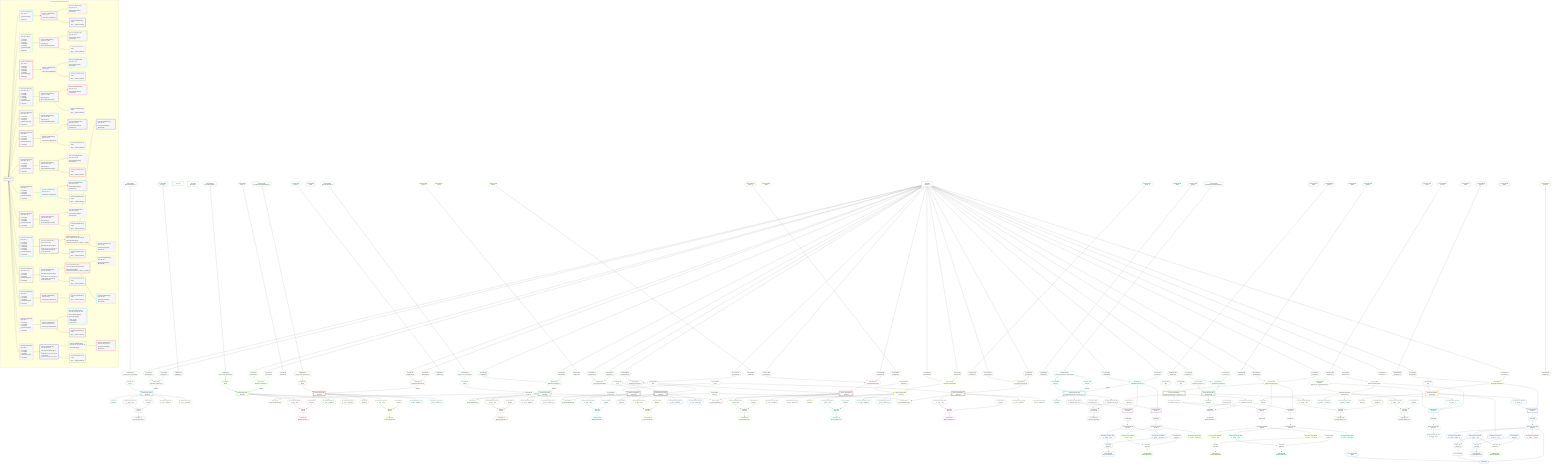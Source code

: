 %%{init: {'themeVariables': { 'fontSize': '12px'}}}%%
graph TD
    classDef path fill:#eee,stroke:#000,color:#000
    classDef plan fill:#fff,stroke-width:1px,color:#000
    classDef itemplan fill:#fff,stroke-width:2px,color:#000
    classDef unbatchedplan fill:#dff,stroke-width:1px,color:#000
    classDef sideeffectplan fill:#fcc,stroke-width:2px,color:#000
    classDef bucket fill:#f6f6f6,color:#000,stroke-width:2px,text-align:left


    %% plan dependencies
    Object16{{"Object[16∈0]<br />ᐸ{pgSettings,withPgClient}ᐳ"}}:::plan
    Access14{{"Access[14∈0]<br />ᐸ3.pgSettingsᐳ"}}:::plan
    Access15{{"Access[15∈0]<br />ᐸ3.withPgClientᐳ"}}:::plan
    Access14 & Access15 --> Object16
    Lambda10{{"Lambda[10∈0]<br />ᐸdecode_Post_base64JSONᐳ"}}:::plan
    Constant388{{"Constant[388∈0]<br />ᐸ'WyJwb3N0cyIsMV0='ᐳ"}}:::plan
    Constant388 --> Lambda10
    Access11{{"Access[11∈0]<br />ᐸ10.1ᐳ"}}:::plan
    Lambda10 --> Access11
    __Value3["__Value[3∈0]<br />ᐸcontextᐳ"]:::plan
    __Value3 --> Access14
    __Value3 --> Access15
    __Value0["__Value[0∈0]"]:::plan
    __Value5["__Value[5∈0]<br />ᐸrootValueᐳ"]:::plan
    Constant389{{"Constant[389∈0]<br />ᐸ'hello'ᐳ"}}:::plan
    Constant390{{"Constant[390∈0]<br />ᐸ'WyJwb3N0cyIsMl0='ᐳ"}}:::plan
    Constant391{{"Constant[391∈0]<br />ᐸ'WyJwb3N0cyIsMjAwMDAwMF0='ᐳ"}}:::plan
    Constant392{{"Constant[392∈0]<br />ᐸ'world'ᐳ"}}:::plan
    Constant393{{"Constant[393∈0]<br />ᐸ'WyJwb3N0cyIsM10='ᐳ"}}:::plan
    Constant394{{"Constant[394∈0]<br />ᐸ'throw error'ᐳ"}}:::plan
    Constant395{{"Constant[395∈0]<br />ᐸ11ᐳ"}}:::plan
    Constant396{{"Constant[396∈0]<br />ᐸ6ᐳ"}}:::plan
    Constant398{{"Constant[398∈0]<br />ᐸ9ᐳ"}}:::plan
    Constant399{{"Constant[399∈0]<br />ᐸ2000000ᐳ"}}:::plan
    Constant402{{"Constant[402∈0]<br />ᐸ'WyJjb21wb3VuZF9rZXlzIiw0LDNd'ᐳ"}}:::plan
    Constant403{{"Constant[403∈0]<br />ᐸ2ᐳ"}}:::plan
    Constant404{{"Constant[404∈0]<br />ᐸ3ᐳ"}}:::plan
    Constant405{{"Constant[405∈0]<br />ᐸ'budd.deey@email.com'ᐳ"}}:::plan
    Constant406{{"Constant[406∈0]<br />ᐸ'graphile-build.issue.27.exists@example.com'ᐳ"}}:::plan
    Constant408{{"Constant[408∈0]<br />ᐸ1ᐳ"}}:::plan
    PgDeleteSingle13[["PgDeleteSingle[13∈1]<br />ᐸpost(id)ᐳ"]]:::sideeffectplan
    Object16 -->|rejectNull| PgDeleteSingle13
    Access11 --> PgDeleteSingle13
    Object17{{"Object[17∈1]<br />ᐸ{result}ᐳ"}}:::plan
    PgDeleteSingle13 --> Object17
    List21{{"List[21∈2]<br />ᐸ19,20ᐳ"}}:::plan
    Constant19{{"Constant[19∈2]<br />ᐸ'posts'ᐳ"}}:::plan
    PgClassExpression20{{"PgClassExpression[20∈2]<br />ᐸ__post__.”id”ᐳ"}}:::plan
    Constant19 & PgClassExpression20 --> List21
    PgDeleteSingle13 --> PgClassExpression20
    Lambda22{{"Lambda[22∈2]<br />ᐸbase64JSONEncodeᐳ"}}:::plan
    List21 --> Lambda22
    Constant18{{"Constant[18∈2]<br />ᐸnullᐳ"}}:::plan
    PgClassExpression28{{"PgClassExpression[28∈3]<br />ᐸ__post__.”headline”ᐳ"}}:::plan
    PgDeleteSingle13 --> PgClassExpression28
    PgClassExpression29{{"PgClassExpression[29∈3]<br />ᐸ__post__.”author_id”ᐳ"}}:::plan
    PgDeleteSingle13 --> PgClassExpression29
    Lambda31{{"Lambda[31∈4]<br />ᐸrawEncodeᐳ"}}:::plan
    Constant30{{"Constant[30∈4]<br />ᐸ'query'ᐳ"}}:::plan
    Constant30 --> Lambda31
    PgDeleteSingle38[["PgDeleteSingle[38∈5]<br />ᐸpost(id)ᐳ"]]:::sideeffectplan
    Object41{{"Object[41∈5]<br />ᐸ{pgSettings,withPgClient}ᐳ"}}:::plan
    Access36{{"Access[36∈5]<br />ᐸ35.1ᐳ"}}:::plan
    Object41 -->|rejectNull| PgDeleteSingle38
    Access36 --> PgDeleteSingle38
    Access39{{"Access[39∈5]<br />ᐸ3.pgSettingsᐳ"}}:::plan
    Access40{{"Access[40∈5]<br />ᐸ3.withPgClientᐳ"}}:::plan
    Access39 & Access40 --> Object41
    Object42{{"Object[42∈5]<br />ᐸ{result,clientMutationId}ᐳ"}}:::plan
    PgDeleteSingle38 & Constant389 --> Object42
    Lambda35{{"Lambda[35∈5]<br />ᐸdecode_Post_base64JSONᐳ"}}:::plan
    Constant390 --> Lambda35
    Lambda35 --> Access36
    __Value3 --> Access39
    __Value3 --> Access40
    List45{{"List[45∈6]<br />ᐸ43,44ᐳ"}}:::plan
    Constant43{{"Constant[43∈6]<br />ᐸ'posts'ᐳ"}}:::plan
    PgClassExpression44{{"PgClassExpression[44∈6]<br />ᐸ__post__.”id”ᐳ"}}:::plan
    Constant43 & PgClassExpression44 --> List45
    PgDeleteSingle38 --> PgClassExpression44
    Lambda46{{"Lambda[46∈6]<br />ᐸbase64JSONEncodeᐳ"}}:::plan
    List45 --> Lambda46
    PgClassExpression52{{"PgClassExpression[52∈7]<br />ᐸ__post__.”headline”ᐳ"}}:::plan
    PgDeleteSingle38 --> PgClassExpression52
    PgClassExpression53{{"PgClassExpression[53∈7]<br />ᐸ__post__.”author_id”ᐳ"}}:::plan
    PgDeleteSingle38 --> PgClassExpression53
    Lambda55{{"Lambda[55∈8]<br />ᐸrawEncodeᐳ"}}:::plan
    Constant54{{"Constant[54∈8]<br />ᐸ'query'ᐳ"}}:::plan
    Constant54 --> Lambda55
    PgDeleteSingle62[["PgDeleteSingle[62∈9]<br />ᐸpost(id)ᐳ"]]:::sideeffectplan
    Object65{{"Object[65∈9]<br />ᐸ{pgSettings,withPgClient}ᐳ"}}:::plan
    Access60{{"Access[60∈9]<br />ᐸ59.1ᐳ"}}:::plan
    Object65 -->|rejectNull| PgDeleteSingle62
    Access60 --> PgDeleteSingle62
    Access63{{"Access[63∈9]<br />ᐸ3.pgSettingsᐳ"}}:::plan
    Access64{{"Access[64∈9]<br />ᐸ3.withPgClientᐳ"}}:::plan
    Access63 & Access64 --> Object65
    Lambda59{{"Lambda[59∈9]<br />ᐸdecode_Post_base64JSONᐳ"}}:::plan
    Constant391 --> Lambda59
    Lambda59 --> Access60
    __Value3 --> Access63
    __Value3 --> Access64
    Object66{{"Object[66∈9]<br />ᐸ{result}ᐳ"}}:::plan
    PgDeleteSingle62 --> Object66
    List70{{"List[70∈10]<br />ᐸ68,69ᐳ"}}:::plan
    Constant68{{"Constant[68∈10]<br />ᐸ'posts'ᐳ"}}:::plan
    PgClassExpression69{{"PgClassExpression[69∈10]<br />ᐸ__post__.”id”ᐳ"}}:::plan
    Constant68 & PgClassExpression69 --> List70
    PgDeleteSingle62 --> PgClassExpression69
    Lambda71{{"Lambda[71∈10]<br />ᐸbase64JSONEncodeᐳ"}}:::plan
    List70 --> Lambda71
    Constant67{{"Constant[67∈10]<br />ᐸnullᐳ"}}:::plan
    PgClassExpression77{{"PgClassExpression[77∈11]<br />ᐸ__post__.”headline”ᐳ"}}:::plan
    PgDeleteSingle62 --> PgClassExpression77
    PgClassExpression78{{"PgClassExpression[78∈11]<br />ᐸ__post__.”author_id”ᐳ"}}:::plan
    PgDeleteSingle62 --> PgClassExpression78
    Lambda80{{"Lambda[80∈12]<br />ᐸrawEncodeᐳ"}}:::plan
    Constant79{{"Constant[79∈12]<br />ᐸ'query'ᐳ"}}:::plan
    Constant79 --> Lambda80
    PgDeleteSingle87[["PgDeleteSingle[87∈13]<br />ᐸpost(id)ᐳ"]]:::sideeffectplan
    Object90{{"Object[90∈13]<br />ᐸ{pgSettings,withPgClient}ᐳ"}}:::plan
    Access85{{"Access[85∈13]<br />ᐸ84.1ᐳ"}}:::plan
    Object90 -->|rejectNull| PgDeleteSingle87
    Access85 --> PgDeleteSingle87
    Access88{{"Access[88∈13]<br />ᐸ3.pgSettingsᐳ"}}:::plan
    Access89{{"Access[89∈13]<br />ᐸ3.withPgClientᐳ"}}:::plan
    Access88 & Access89 --> Object90
    Object91{{"Object[91∈13]<br />ᐸ{result,clientMutationId}ᐳ"}}:::plan
    PgDeleteSingle87 & Constant392 --> Object91
    Lambda84{{"Lambda[84∈13]<br />ᐸdecode_Post_base64JSONᐳ"}}:::plan
    Constant393 --> Lambda84
    Lambda84 --> Access85
    __Value3 --> Access88
    __Value3 --> Access89
    List94{{"List[94∈14]<br />ᐸ92,93ᐳ"}}:::plan
    Constant92{{"Constant[92∈14]<br />ᐸ'posts'ᐳ"}}:::plan
    PgClassExpression93{{"PgClassExpression[93∈14]<br />ᐸ__post__.”id”ᐳ"}}:::plan
    Constant92 & PgClassExpression93 --> List94
    PgDeleteSingle87 --> PgClassExpression93
    Lambda95{{"Lambda[95∈14]<br />ᐸbase64JSONEncodeᐳ"}}:::plan
    List94 --> Lambda95
    PgClassExpression101{{"PgClassExpression[101∈15]<br />ᐸ__post__.”headline”ᐳ"}}:::plan
    PgDeleteSingle87 --> PgClassExpression101
    PgClassExpression102{{"PgClassExpression[102∈15]<br />ᐸ__post__.”author_id”ᐳ"}}:::plan
    PgDeleteSingle87 --> PgClassExpression102
    Lambda104{{"Lambda[104∈16]<br />ᐸrawEncodeᐳ"}}:::plan
    Constant103{{"Constant[103∈16]<br />ᐸ'query'ᐳ"}}:::plan
    Constant103 --> Lambda104
    PgDeleteSingle108[["PgDeleteSingle[108∈17]<br />ᐸtypes(id)ᐳ"]]:::sideeffectplan
    Object111{{"Object[111∈17]<br />ᐸ{pgSettings,withPgClient}ᐳ"}}:::plan
    Object111 & Constant395 --> PgDeleteSingle108
    Access109{{"Access[109∈17]<br />ᐸ3.pgSettingsᐳ"}}:::plan
    Access110{{"Access[110∈17]<br />ᐸ3.withPgClientᐳ"}}:::plan
    Access109 & Access110 --> Object111
    Object112{{"Object[112∈17]<br />ᐸ{result,clientMutationId}ᐳ"}}:::plan
    PgDeleteSingle108 & Constant394 --> Object112
    __Value3 --> Access109
    __Value3 --> Access110
    List115{{"List[115∈18]<br />ᐸ113,114ᐳ"}}:::plan
    Constant113{{"Constant[113∈18]<br />ᐸ'types'ᐳ"}}:::plan
    PgClassExpression114{{"PgClassExpression[114∈18]<br />ᐸ__types__.”id”ᐳ"}}:::plan
    Constant113 & PgClassExpression114 --> List115
    PgDeleteSingle108 --> PgClassExpression114
    Lambda116{{"Lambda[116∈18]<br />ᐸbase64JSONEncodeᐳ"}}:::plan
    List115 --> Lambda116
    PgDeleteSingle120[["PgDeleteSingle[120∈19]<br />ᐸpost(id)ᐳ"]]:::sideeffectplan
    Object123{{"Object[123∈19]<br />ᐸ{pgSettings,withPgClient}ᐳ"}}:::plan
    Object123 & Constant396 --> PgDeleteSingle120
    Access121{{"Access[121∈19]<br />ᐸ3.pgSettingsᐳ"}}:::plan
    Access122{{"Access[122∈19]<br />ᐸ3.withPgClientᐳ"}}:::plan
    Access121 & Access122 --> Object123
    __Value3 --> Access121
    __Value3 --> Access122
    Object124{{"Object[124∈19]<br />ᐸ{result}ᐳ"}}:::plan
    PgDeleteSingle120 --> Object124
    List128{{"List[128∈20]<br />ᐸ126,127ᐳ"}}:::plan
    Constant126{{"Constant[126∈20]<br />ᐸ'posts'ᐳ"}}:::plan
    PgClassExpression127{{"PgClassExpression[127∈20]<br />ᐸ__post__.”id”ᐳ"}}:::plan
    Constant126 & PgClassExpression127 --> List128
    PgDeleteSingle120 --> PgClassExpression127
    Lambda129{{"Lambda[129∈20]<br />ᐸbase64JSONEncodeᐳ"}}:::plan
    List128 --> Lambda129
    Constant125{{"Constant[125∈20]<br />ᐸnullᐳ"}}:::plan
    PgClassExpression135{{"PgClassExpression[135∈21]<br />ᐸ__post__.”headline”ᐳ"}}:::plan
    PgDeleteSingle120 --> PgClassExpression135
    PgClassExpression136{{"PgClassExpression[136∈21]<br />ᐸ__post__.”author_id”ᐳ"}}:::plan
    PgDeleteSingle120 --> PgClassExpression136
    Lambda138{{"Lambda[138∈22]<br />ᐸrawEncodeᐳ"}}:::plan
    Constant137{{"Constant[137∈22]<br />ᐸ'query'ᐳ"}}:::plan
    Constant137 --> Lambda138
    PgDeleteSingle142[["PgDeleteSingle[142∈23]<br />ᐸpost(id)ᐳ"]]:::sideeffectplan
    Object145{{"Object[145∈23]<br />ᐸ{pgSettings,withPgClient}ᐳ"}}:::plan
    Object145 & Constant398 --> PgDeleteSingle142
    Access143{{"Access[143∈23]<br />ᐸ3.pgSettingsᐳ"}}:::plan
    Access144{{"Access[144∈23]<br />ᐸ3.withPgClientᐳ"}}:::plan
    Access143 & Access144 --> Object145
    Object146{{"Object[146∈23]<br />ᐸ{result,clientMutationId}ᐳ"}}:::plan
    PgDeleteSingle142 & Constant389 --> Object146
    __Value3 --> Access143
    __Value3 --> Access144
    List149{{"List[149∈24]<br />ᐸ147,148ᐳ"}}:::plan
    Constant147{{"Constant[147∈24]<br />ᐸ'posts'ᐳ"}}:::plan
    PgClassExpression148{{"PgClassExpression[148∈24]<br />ᐸ__post__.”id”ᐳ"}}:::plan
    Constant147 & PgClassExpression148 --> List149
    PgDeleteSingle142 --> PgClassExpression148
    Lambda150{{"Lambda[150∈24]<br />ᐸbase64JSONEncodeᐳ"}}:::plan
    List149 --> Lambda150
    PgClassExpression156{{"PgClassExpression[156∈25]<br />ᐸ__post__.”headline”ᐳ"}}:::plan
    PgDeleteSingle142 --> PgClassExpression156
    PgClassExpression157{{"PgClassExpression[157∈25]<br />ᐸ__post__.”author_id”ᐳ"}}:::plan
    PgDeleteSingle142 --> PgClassExpression157
    Lambda159{{"Lambda[159∈26]<br />ᐸrawEncodeᐳ"}}:::plan
    Constant158{{"Constant[158∈26]<br />ᐸ'query'ᐳ"}}:::plan
    Constant158 --> Lambda159
    PgDeleteSingle163[["PgDeleteSingle[163∈27]<br />ᐸpost(id)ᐳ"]]:::sideeffectplan
    Object166{{"Object[166∈27]<br />ᐸ{pgSettings,withPgClient}ᐳ"}}:::plan
    Object166 & Constant399 --> PgDeleteSingle163
    Access164{{"Access[164∈27]<br />ᐸ3.pgSettingsᐳ"}}:::plan
    Access165{{"Access[165∈27]<br />ᐸ3.withPgClientᐳ"}}:::plan
    Access164 & Access165 --> Object166
    __Value3 --> Access164
    __Value3 --> Access165
    Object167{{"Object[167∈27]<br />ᐸ{result}ᐳ"}}:::plan
    PgDeleteSingle163 --> Object167
    List171{{"List[171∈28]<br />ᐸ169,170ᐳ"}}:::plan
    Constant169{{"Constant[169∈28]<br />ᐸ'posts'ᐳ"}}:::plan
    PgClassExpression170{{"PgClassExpression[170∈28]<br />ᐸ__post__.”id”ᐳ"}}:::plan
    Constant169 & PgClassExpression170 --> List171
    PgDeleteSingle163 --> PgClassExpression170
    Lambda172{{"Lambda[172∈28]<br />ᐸbase64JSONEncodeᐳ"}}:::plan
    List171 --> Lambda172
    Constant168{{"Constant[168∈28]<br />ᐸnullᐳ"}}:::plan
    PgClassExpression178{{"PgClassExpression[178∈29]<br />ᐸ__post__.”headline”ᐳ"}}:::plan
    PgDeleteSingle163 --> PgClassExpression178
    PgClassExpression179{{"PgClassExpression[179∈29]<br />ᐸ__post__.”author_id”ᐳ"}}:::plan
    PgDeleteSingle163 --> PgClassExpression179
    Lambda181{{"Lambda[181∈30]<br />ᐸrawEncodeᐳ"}}:::plan
    Constant180{{"Constant[180∈30]<br />ᐸ'query'ᐳ"}}:::plan
    Constant180 --> Lambda181
    PgDeleteSingle185[["PgDeleteSingle[185∈31]<br />ᐸpost(id)ᐳ"]]:::sideeffectplan
    Object188{{"Object[188∈31]<br />ᐸ{pgSettings,withPgClient}ᐳ"}}:::plan
    Object188 & Constant395 --> PgDeleteSingle185
    Access186{{"Access[186∈31]<br />ᐸ3.pgSettingsᐳ"}}:::plan
    Access187{{"Access[187∈31]<br />ᐸ3.withPgClientᐳ"}}:::plan
    Access186 & Access187 --> Object188
    Object189{{"Object[189∈31]<br />ᐸ{result,clientMutationId}ᐳ"}}:::plan
    PgDeleteSingle185 & Constant392 --> Object189
    __Value3 --> Access186
    __Value3 --> Access187
    List192{{"List[192∈32]<br />ᐸ190,191ᐳ"}}:::plan
    Constant190{{"Constant[190∈32]<br />ᐸ'posts'ᐳ"}}:::plan
    PgClassExpression191{{"PgClassExpression[191∈32]<br />ᐸ__post__.”id”ᐳ"}}:::plan
    Constant190 & PgClassExpression191 --> List192
    PgDeleteSingle185 --> PgClassExpression191
    Lambda193{{"Lambda[193∈32]<br />ᐸbase64JSONEncodeᐳ"}}:::plan
    List192 --> Lambda193
    PgClassExpression199{{"PgClassExpression[199∈33]<br />ᐸ__post__.”headline”ᐳ"}}:::plan
    PgDeleteSingle185 --> PgClassExpression199
    PgClassExpression200{{"PgClassExpression[200∈33]<br />ᐸ__post__.”author_id”ᐳ"}}:::plan
    PgDeleteSingle185 --> PgClassExpression200
    Lambda202{{"Lambda[202∈34]<br />ᐸrawEncodeᐳ"}}:::plan
    Constant201{{"Constant[201∈34]<br />ᐸ'query'ᐳ"}}:::plan
    Constant201 --> Lambda202
    PgDeleteSingle211[["PgDeleteSingle[211∈35]<br />ᐸcompound_key(person_id_1,person_id_2)ᐳ"]]:::sideeffectplan
    Object214{{"Object[214∈35]<br />ᐸ{pgSettings,withPgClient}ᐳ"}}:::plan
    Access207{{"Access[207∈35]<br />ᐸ206.1ᐳ"}}:::plan
    Access209{{"Access[209∈35]<br />ᐸ206.2ᐳ"}}:::plan
    Object214 -->|rejectNull| PgDeleteSingle211
    Access207 -->|rejectNull| PgDeleteSingle211
    Access209 --> PgDeleteSingle211
    Access212{{"Access[212∈35]<br />ᐸ3.pgSettingsᐳ"}}:::plan
    Access213{{"Access[213∈35]<br />ᐸ3.withPgClientᐳ"}}:::plan
    Access212 & Access213 --> Object214
    Lambda206{{"Lambda[206∈35]<br />ᐸdecode_CompoundKey_base64JSONᐳ"}}:::plan
    Constant402 --> Lambda206
    Lambda206 --> Access207
    Lambda206 --> Access209
    __Value3 --> Access212
    __Value3 --> Access213
    Object215{{"Object[215∈35]<br />ᐸ{result}ᐳ"}}:::plan
    PgDeleteSingle211 --> Object215
    List220{{"List[220∈36]<br />ᐸ217,218,219ᐳ"}}:::plan
    Constant217{{"Constant[217∈36]<br />ᐸ'compound_keys'ᐳ"}}:::plan
    PgClassExpression218{{"PgClassExpression[218∈36]<br />ᐸ__compound...rson_id_1”ᐳ"}}:::plan
    PgClassExpression219{{"PgClassExpression[219∈36]<br />ᐸ__compound...rson_id_2”ᐳ"}}:::plan
    Constant217 & PgClassExpression218 & PgClassExpression219 --> List220
    PgSelect230[["PgSelect[230∈36]<br />ᐸpersonᐳ"]]:::plan
    Object214 & PgClassExpression218 --> PgSelect230
    PgSelect242[["PgSelect[242∈36]<br />ᐸpersonᐳ"]]:::plan
    Object214 & PgClassExpression219 --> PgSelect242
    PgDeleteSingle211 --> PgClassExpression218
    PgDeleteSingle211 --> PgClassExpression219
    Lambda221{{"Lambda[221∈36]<br />ᐸbase64JSONEncodeᐳ"}}:::plan
    List220 --> Lambda221
    First234{{"First[234∈36]"}}:::plan
    PgSelect230 --> First234
    PgSelectSingle235{{"PgSelectSingle[235∈36]<br />ᐸpersonᐳ"}}:::plan
    First234 --> PgSelectSingle235
    First246{{"First[246∈36]"}}:::plan
    PgSelect242 --> First246
    PgSelectSingle247{{"PgSelectSingle[247∈36]<br />ᐸpersonᐳ"}}:::plan
    First246 --> PgSelectSingle247
    Constant216{{"Constant[216∈36]<br />ᐸnullᐳ"}}:::plan
    Constant236{{"Constant[236∈36]<br />ᐸ'people'ᐳ"}}:::plan
    List238{{"List[238∈38]<br />ᐸ236,237ᐳ"}}:::plan
    PgClassExpression237{{"PgClassExpression[237∈38]<br />ᐸ__person__.”id”ᐳ"}}:::plan
    Constant236 & PgClassExpression237 --> List238
    PgSelectSingle235 --> PgClassExpression237
    Lambda239{{"Lambda[239∈38]<br />ᐸbase64JSONEncodeᐳ"}}:::plan
    List238 --> Lambda239
    PgClassExpression240{{"PgClassExpression[240∈38]<br />ᐸ__person__...full_name”ᐳ"}}:::plan
    PgSelectSingle235 --> PgClassExpression240
    List250{{"List[250∈39]<br />ᐸ236,249ᐳ"}}:::plan
    PgClassExpression249{{"PgClassExpression[249∈39]<br />ᐸ__person__.”id”ᐳ"}}:::plan
    Constant236 & PgClassExpression249 --> List250
    PgSelectSingle247 --> PgClassExpression249
    Lambda251{{"Lambda[251∈39]<br />ᐸbase64JSONEncodeᐳ"}}:::plan
    List250 --> Lambda251
    PgClassExpression252{{"PgClassExpression[252∈39]<br />ᐸ__person__...full_name”ᐳ"}}:::plan
    PgSelectSingle247 --> PgClassExpression252
    Lambda254{{"Lambda[254∈40]<br />ᐸrawEncodeᐳ"}}:::plan
    Constant253{{"Constant[253∈40]<br />ᐸ'query'ᐳ"}}:::plan
    Constant253 --> Lambda254
    PgDeleteSingle259[["PgDeleteSingle[259∈41]<br />ᐸcompound_key(person_id_1,person_id_2)ᐳ"]]:::sideeffectplan
    Object262{{"Object[262∈41]<br />ᐸ{pgSettings,withPgClient}ᐳ"}}:::plan
    Object262 & Constant403 & Constant404 --> PgDeleteSingle259
    Access260{{"Access[260∈41]<br />ᐸ3.pgSettingsᐳ"}}:::plan
    Access261{{"Access[261∈41]<br />ᐸ3.withPgClientᐳ"}}:::plan
    Access260 & Access261 --> Object262
    __Value3 --> Access260
    __Value3 --> Access261
    Object263{{"Object[263∈41]<br />ᐸ{result}ᐳ"}}:::plan
    PgDeleteSingle259 --> Object263
    List268{{"List[268∈42]<br />ᐸ265,266,267ᐳ"}}:::plan
    Constant265{{"Constant[265∈42]<br />ᐸ'compound_keys'ᐳ"}}:::plan
    PgClassExpression266{{"PgClassExpression[266∈42]<br />ᐸ__compound...rson_id_1”ᐳ"}}:::plan
    PgClassExpression267{{"PgClassExpression[267∈42]<br />ᐸ__compound...rson_id_2”ᐳ"}}:::plan
    Constant265 & PgClassExpression266 & PgClassExpression267 --> List268
    PgSelect278[["PgSelect[278∈42]<br />ᐸpersonᐳ"]]:::plan
    Object262 & PgClassExpression266 --> PgSelect278
    PgSelect290[["PgSelect[290∈42]<br />ᐸpersonᐳ"]]:::plan
    Object262 & PgClassExpression267 --> PgSelect290
    PgDeleteSingle259 --> PgClassExpression266
    PgDeleteSingle259 --> PgClassExpression267
    Lambda269{{"Lambda[269∈42]<br />ᐸbase64JSONEncodeᐳ"}}:::plan
    List268 --> Lambda269
    First282{{"First[282∈42]"}}:::plan
    PgSelect278 --> First282
    PgSelectSingle283{{"PgSelectSingle[283∈42]<br />ᐸpersonᐳ"}}:::plan
    First282 --> PgSelectSingle283
    First294{{"First[294∈42]"}}:::plan
    PgSelect290 --> First294
    PgSelectSingle295{{"PgSelectSingle[295∈42]<br />ᐸpersonᐳ"}}:::plan
    First294 --> PgSelectSingle295
    Constant264{{"Constant[264∈42]<br />ᐸnullᐳ"}}:::plan
    Constant284{{"Constant[284∈42]<br />ᐸ'people'ᐳ"}}:::plan
    List286{{"List[286∈44]<br />ᐸ284,285ᐳ"}}:::plan
    PgClassExpression285{{"PgClassExpression[285∈44]<br />ᐸ__person__.”id”ᐳ"}}:::plan
    Constant284 & PgClassExpression285 --> List286
    PgSelectSingle283 --> PgClassExpression285
    Lambda287{{"Lambda[287∈44]<br />ᐸbase64JSONEncodeᐳ"}}:::plan
    List286 --> Lambda287
    PgClassExpression288{{"PgClassExpression[288∈44]<br />ᐸ__person__...full_name”ᐳ"}}:::plan
    PgSelectSingle283 --> PgClassExpression288
    List298{{"List[298∈45]<br />ᐸ284,297ᐳ"}}:::plan
    PgClassExpression297{{"PgClassExpression[297∈45]<br />ᐸ__person__.”id”ᐳ"}}:::plan
    Constant284 & PgClassExpression297 --> List298
    PgSelectSingle295 --> PgClassExpression297
    Lambda299{{"Lambda[299∈45]<br />ᐸbase64JSONEncodeᐳ"}}:::plan
    List298 --> Lambda299
    PgClassExpression300{{"PgClassExpression[300∈45]<br />ᐸ__person__...full_name”ᐳ"}}:::plan
    PgSelectSingle295 --> PgClassExpression300
    Lambda302{{"Lambda[302∈46]<br />ᐸrawEncodeᐳ"}}:::plan
    Constant301{{"Constant[301∈46]<br />ᐸ'query'ᐳ"}}:::plan
    Constant301 --> Lambda302
    PgDeleteSingle306[["PgDeleteSingle[306∈47]<br />ᐸperson(email)ᐳ"]]:::sideeffectplan
    Object309{{"Object[309∈47]<br />ᐸ{pgSettings,withPgClient}ᐳ"}}:::plan
    Object309 & Constant405 --> PgDeleteSingle306
    Access307{{"Access[307∈47]<br />ᐸ3.pgSettingsᐳ"}}:::plan
    Access308{{"Access[308∈47]<br />ᐸ3.withPgClientᐳ"}}:::plan
    Access307 & Access308 --> Object309
    __Value3 --> Access307
    __Value3 --> Access308
    Object310{{"Object[310∈47]<br />ᐸ{result}ᐳ"}}:::plan
    PgDeleteSingle306 --> Object310
    List314{{"List[314∈48]<br />ᐸ312,313ᐳ"}}:::plan
    Constant312{{"Constant[312∈48]<br />ᐸ'people'ᐳ"}}:::plan
    PgClassExpression313{{"PgClassExpression[313∈48]<br />ᐸ__person__.”id”ᐳ"}}:::plan
    Constant312 & PgClassExpression313 --> List314
    PgDeleteSingle306 --> PgClassExpression313
    Lambda315{{"Lambda[315∈48]<br />ᐸbase64JSONEncodeᐳ"}}:::plan
    List314 --> Lambda315
    Constant311{{"Constant[311∈48]<br />ᐸnullᐳ"}}:::plan
    Lambda317{{"Lambda[317∈49]<br />ᐸrawEncodeᐳ"}}:::plan
    Constant316{{"Constant[316∈49]<br />ᐸ'query'ᐳ"}}:::plan
    Constant316 --> Lambda317
    PgDeleteSingle321[["PgDeleteSingle[321∈50]<br />ᐸperson(email)ᐳ"]]:::sideeffectplan
    Object324{{"Object[324∈50]<br />ᐸ{pgSettings,withPgClient}ᐳ"}}:::plan
    Object324 & Constant406 --> PgDeleteSingle321
    Access322{{"Access[322∈50]<br />ᐸ3.pgSettingsᐳ"}}:::plan
    Access323{{"Access[323∈50]<br />ᐸ3.withPgClientᐳ"}}:::plan
    Access322 & Access323 --> Object324
    __Value3 --> Access322
    __Value3 --> Access323
    Object325{{"Object[325∈50]<br />ᐸ{result}ᐳ"}}:::plan
    PgDeleteSingle321 --> Object325
    List329{{"List[329∈51]<br />ᐸ327,328ᐳ"}}:::plan
    Constant327{{"Constant[327∈51]<br />ᐸ'people'ᐳ"}}:::plan
    PgClassExpression328{{"PgClassExpression[328∈51]<br />ᐸ__person__.”id”ᐳ"}}:::plan
    Constant327 & PgClassExpression328 --> List329
    PgDeleteSingle321 --> PgClassExpression328
    Lambda330{{"Lambda[330∈51]<br />ᐸbase64JSONEncodeᐳ"}}:::plan
    List329 --> Lambda330
    Constant326{{"Constant[326∈51]<br />ᐸnullᐳ"}}:::plan
    PgSelect340[["PgSelect[340∈52]<br />ᐸpersonᐳ"]]:::plan
    PgClassExpression339{{"PgClassExpression[339∈52]<br />ᐸ__person__ᐳ"}}:::plan
    Object324 & PgClassExpression339 & Constant406 --> PgSelect340
    PgClassExpression336{{"PgClassExpression[336∈52]<br />ᐸ__person__...full_name”ᐳ"}}:::plan
    PgDeleteSingle321 --> PgClassExpression336
    PgClassExpression337{{"PgClassExpression[337∈52]<br />ᐸ__person__.”email”ᐳ"}}:::plan
    PgDeleteSingle321 --> PgClassExpression337
    PgDeleteSingle321 --> PgClassExpression339
    First344{{"First[344∈52]"}}:::plan
    PgSelect340 --> First344
    PgSelectSingle345{{"PgSelectSingle[345∈52]<br />ᐸpersonᐳ"}}:::plan
    First344 --> PgSelectSingle345
    PgClassExpression347{{"PgClassExpression[347∈52]<br />ᐸ”c”.”perso...lder! */<br />)ᐳ"}}:::plan
    PgSelectSingle345 --> PgClassExpression347
    Lambda349{{"Lambda[349∈53]<br />ᐸrawEncodeᐳ"}}:::plan
    Constant348{{"Constant[348∈53]<br />ᐸ'query'ᐳ"}}:::plan
    Constant348 --> Lambda349
    PgDeleteSingle353[["PgDeleteSingle[353∈54]<br />ᐸperson(id)ᐳ"]]:::sideeffectplan
    Object356{{"Object[356∈54]<br />ᐸ{pgSettings,withPgClient}ᐳ"}}:::plan
    Object356 & Constant408 --> PgDeleteSingle353
    Access354{{"Access[354∈54]<br />ᐸ3.pgSettingsᐳ"}}:::plan
    Access355{{"Access[355∈54]<br />ᐸ3.withPgClientᐳ"}}:::plan
    Access354 & Access355 --> Object356
    __Value3 --> Access354
    __Value3 --> Access355
    Object357{{"Object[357∈54]<br />ᐸ{result}ᐳ"}}:::plan
    PgDeleteSingle353 --> Object357
    Edge373{{"Edge[373∈55]"}}:::plan
    PgSelectSingle372{{"PgSelectSingle[372∈55]<br />ᐸpersonᐳ"}}:::plan
    PgCursor374{{"PgCursor[374∈55]"}}:::plan
    Connection370{{"Connection[370∈55]<br />ᐸ366ᐳ"}}:::plan
    PgSelectSingle372 & PgCursor374 & Connection370 --> Edge373
    List361{{"List[361∈55]<br />ᐸ359,360ᐳ"}}:::plan
    Constant359{{"Constant[359∈55]<br />ᐸ'people'ᐳ"}}:::plan
    PgClassExpression360{{"PgClassExpression[360∈55]<br />ᐸ__person__.”id”ᐳ"}}:::plan
    Constant359 & PgClassExpression360 --> List361
    PgSelect366[["PgSelect[366∈55]<br />ᐸpersonᐳ"]]:::plan
    PgClassExpression365{{"PgClassExpression[365∈55]<br />ᐸ__person__ᐳ"}}:::plan
    Object356 & PgClassExpression365 --> PgSelect366
    List377{{"List[377∈55]<br />ᐸ375,376ᐳ"}}:::plan
    PgClassExpression375{{"PgClassExpression[375∈55]<br />ᐸ”c”.”perso..._person__)ᐳ"}}:::plan
    PgClassExpression376{{"PgClassExpression[376∈55]<br />ᐸ__person__.”id”ᐳ"}}:::plan
    PgClassExpression375 & PgClassExpression376 --> List377
    PgDeleteSingle353 --> PgClassExpression360
    Lambda362{{"Lambda[362∈55]<br />ᐸbase64JSONEncodeᐳ"}}:::plan
    List361 --> Lambda362
    PgDeleteSingle353 --> PgClassExpression365
    First371{{"First[371∈55]"}}:::plan
    PgSelect366 --> First371
    First371 --> PgSelectSingle372
    List377 --> PgCursor374
    PgSelectSingle372 --> PgClassExpression375
    PgSelectSingle372 --> PgClassExpression376
    Constant358{{"Constant[358∈55]<br />ᐸnullᐳ"}}:::plan
    List383{{"List[383∈56]<br />ᐸ359,376ᐳ"}}:::plan
    Constant359 & PgClassExpression376 --> List383
    Lambda384{{"Lambda[384∈56]<br />ᐸbase64JSONEncodeᐳ"}}:::plan
    List383 --> Lambda384
    PgClassExpression385{{"PgClassExpression[385∈57]<br />ᐸ__person__.”email”ᐳ"}}:::plan
    PgSelectSingle372 --> PgClassExpression385
    Lambda387{{"Lambda[387∈58]<br />ᐸrawEncodeᐳ"}}:::plan
    Constant386{{"Constant[386∈58]<br />ᐸ'query'ᐳ"}}:::plan
    Constant386 --> Lambda387

    %% define steps

    subgraph "Buckets for mutations/v4/mutation-delete"
    Bucket0("Bucket 0 (root)"):::bucket
    classDef bucket0 stroke:#696969
    class Bucket0,__Value0,__Value3,__Value5,Lambda10,Access11,Access14,Access15,Object16,Constant388,Constant389,Constant390,Constant391,Constant392,Constant393,Constant394,Constant395,Constant396,Constant398,Constant399,Constant402,Constant403,Constant404,Constant405,Constant406,Constant408 bucket0
    Bucket1("Bucket 1 (mutationField)<br />Deps: 16, 11, 5<br /><br />1: PgDeleteSingle[13]<br />2: <br />ᐳ: Object[17]"):::bucket
    classDef bucket1 stroke:#00bfff
    class Bucket1,PgDeleteSingle13,Object17 bucket1
    Bucket2("Bucket 2 (nullableBoundary)<br />Deps: 13, 17, 5<br /><br />ROOT Object{1}ᐸ{result}ᐳ[17]"):::bucket
    classDef bucket2 stroke:#7f007f
    class Bucket2,Constant18,Constant19,PgClassExpression20,List21,Lambda22 bucket2
    Bucket3("Bucket 3 (nullableBoundary)<br />Deps: 13, 22, 20<br /><br />ROOT PgDeleteSingle{1}ᐸpost(id)ᐳ[13]"):::bucket
    classDef bucket3 stroke:#ffa500
    class Bucket3,PgClassExpression28,PgClassExpression29 bucket3
    Bucket4("Bucket 4 (nullableBoundary)<br />Deps: 5<br /><br />ROOT __ValueᐸrootValueᐳ[5]"):::bucket
    classDef bucket4 stroke:#0000ff
    class Bucket4,Constant30,Lambda31 bucket4
    Bucket5("Bucket 5 (mutationField)<br />Deps: 390, 3, 389, 5<br /><br />1: Access[39]<br />2: Access[40]<br />3: Object[41]<br />4: Lambda[35]<br />5: Access[36]<br />6: PgDeleteSingle[38]<br />7: <br />ᐳ: Object[42]"):::bucket
    classDef bucket5 stroke:#7fff00
    class Bucket5,Lambda35,Access36,PgDeleteSingle38,Access39,Access40,Object41,Object42 bucket5
    Bucket6("Bucket 6 (nullableBoundary)<br />Deps: 38, 42, 5, 389<br /><br />ROOT Object{5}ᐸ{result,clientMutationId}ᐳ[42]"):::bucket
    classDef bucket6 stroke:#ff1493
    class Bucket6,Constant43,PgClassExpression44,List45,Lambda46 bucket6
    Bucket7("Bucket 7 (nullableBoundary)<br />Deps: 38, 46, 44<br /><br />ROOT PgDeleteSingle{5}ᐸpost(id)ᐳ[38]"):::bucket
    classDef bucket7 stroke:#808000
    class Bucket7,PgClassExpression52,PgClassExpression53 bucket7
    Bucket8("Bucket 8 (nullableBoundary)<br />Deps: 5<br /><br />ROOT __ValueᐸrootValueᐳ[5]"):::bucket
    classDef bucket8 stroke:#dda0dd
    class Bucket8,Constant54,Lambda55 bucket8
    Bucket9("Bucket 9 (mutationField)<br />Deps: 391, 3, 5<br /><br />1: Access[63]<br />2: Access[64]<br />3: Object[65]<br />4: Lambda[59]<br />5: Access[60]<br />6: PgDeleteSingle[62]<br />7: <br />ᐳ: Object[66]"):::bucket
    classDef bucket9 stroke:#ff0000
    class Bucket9,Lambda59,Access60,PgDeleteSingle62,Access63,Access64,Object65,Object66 bucket9
    Bucket10("Bucket 10 (nullableBoundary)<br />Deps: 62, 66, 5<br /><br />ROOT Object{9}ᐸ{result}ᐳ[66]"):::bucket
    classDef bucket10 stroke:#ffff00
    class Bucket10,Constant67,Constant68,PgClassExpression69,List70,Lambda71 bucket10
    Bucket11("Bucket 11 (nullableBoundary)<br />Deps: 62, 71, 69<br /><br />ROOT PgDeleteSingle{9}ᐸpost(id)ᐳ[62]"):::bucket
    classDef bucket11 stroke:#00ffff
    class Bucket11,PgClassExpression77,PgClassExpression78 bucket11
    Bucket12("Bucket 12 (nullableBoundary)<br />Deps: 5<br /><br />ROOT __ValueᐸrootValueᐳ[5]"):::bucket
    classDef bucket12 stroke:#4169e1
    class Bucket12,Constant79,Lambda80 bucket12
    Bucket13("Bucket 13 (mutationField)<br />Deps: 393, 3, 392, 5<br /><br />1: Access[88]<br />2: Access[89]<br />3: Object[90]<br />4: Lambda[84]<br />5: Access[85]<br />6: PgDeleteSingle[87]<br />7: <br />ᐳ: Object[91]"):::bucket
    classDef bucket13 stroke:#3cb371
    class Bucket13,Lambda84,Access85,PgDeleteSingle87,Access88,Access89,Object90,Object91 bucket13
    Bucket14("Bucket 14 (nullableBoundary)<br />Deps: 87, 91, 5, 392<br /><br />ROOT Object{13}ᐸ{result,clientMutationId}ᐳ[91]"):::bucket
    classDef bucket14 stroke:#a52a2a
    class Bucket14,Constant92,PgClassExpression93,List94,Lambda95 bucket14
    Bucket15("Bucket 15 (nullableBoundary)<br />Deps: 87, 95, 93<br /><br />ROOT PgDeleteSingle{13}ᐸpost(id)ᐳ[87]"):::bucket
    classDef bucket15 stroke:#ff00ff
    class Bucket15,PgClassExpression101,PgClassExpression102 bucket15
    Bucket16("Bucket 16 (nullableBoundary)<br />Deps: 5<br /><br />ROOT __ValueᐸrootValueᐳ[5]"):::bucket
    classDef bucket16 stroke:#f5deb3
    class Bucket16,Constant103,Lambda104 bucket16
    Bucket17("Bucket 17 (mutationField)<br />Deps: 395, 3, 394<br /><br />1: Access[109]<br />2: Access[110]<br />3: Object[111]<br />4: PgDeleteSingle[108]<br />5: <br />ᐳ: Object[112]"):::bucket
    classDef bucket17 stroke:#696969
    class Bucket17,PgDeleteSingle108,Access109,Access110,Object111,Object112 bucket17
    Bucket18("Bucket 18 (nullableBoundary)<br />Deps: 108, 112, 394<br /><br />ROOT Object{17}ᐸ{result,clientMutationId}ᐳ[112]"):::bucket
    classDef bucket18 stroke:#00bfff
    class Bucket18,Constant113,PgClassExpression114,List115,Lambda116 bucket18
    Bucket19("Bucket 19 (mutationField)<br />Deps: 396, 3, 5<br /><br />1: Access[121]<br />2: Access[122]<br />3: Object[123]<br />4: PgDeleteSingle[120]<br />5: <br />ᐳ: Object[124]"):::bucket
    classDef bucket19 stroke:#7f007f
    class Bucket19,PgDeleteSingle120,Access121,Access122,Object123,Object124 bucket19
    Bucket20("Bucket 20 (nullableBoundary)<br />Deps: 120, 124, 5<br /><br />ROOT Object{19}ᐸ{result}ᐳ[124]"):::bucket
    classDef bucket20 stroke:#ffa500
    class Bucket20,Constant125,Constant126,PgClassExpression127,List128,Lambda129 bucket20
    Bucket21("Bucket 21 (nullableBoundary)<br />Deps: 120, 129, 127<br /><br />ROOT PgDeleteSingle{19}ᐸpost(id)ᐳ[120]"):::bucket
    classDef bucket21 stroke:#0000ff
    class Bucket21,PgClassExpression135,PgClassExpression136 bucket21
    Bucket22("Bucket 22 (nullableBoundary)<br />Deps: 5<br /><br />ROOT __ValueᐸrootValueᐳ[5]"):::bucket
    classDef bucket22 stroke:#7fff00
    class Bucket22,Constant137,Lambda138 bucket22
    Bucket23("Bucket 23 (mutationField)<br />Deps: 398, 3, 389, 5<br /><br />1: Access[143]<br />2: Access[144]<br />3: Object[145]<br />4: PgDeleteSingle[142]<br />5: <br />ᐳ: Object[146]"):::bucket
    classDef bucket23 stroke:#ff1493
    class Bucket23,PgDeleteSingle142,Access143,Access144,Object145,Object146 bucket23
    Bucket24("Bucket 24 (nullableBoundary)<br />Deps: 142, 146, 5, 389<br /><br />ROOT Object{23}ᐸ{result,clientMutationId}ᐳ[146]"):::bucket
    classDef bucket24 stroke:#808000
    class Bucket24,Constant147,PgClassExpression148,List149,Lambda150 bucket24
    Bucket25("Bucket 25 (nullableBoundary)<br />Deps: 142, 150, 148<br /><br />ROOT PgDeleteSingle{23}ᐸpost(id)ᐳ[142]"):::bucket
    classDef bucket25 stroke:#dda0dd
    class Bucket25,PgClassExpression156,PgClassExpression157 bucket25
    Bucket26("Bucket 26 (nullableBoundary)<br />Deps: 5<br /><br />ROOT __ValueᐸrootValueᐳ[5]"):::bucket
    classDef bucket26 stroke:#ff0000
    class Bucket26,Constant158,Lambda159 bucket26
    Bucket27("Bucket 27 (mutationField)<br />Deps: 399, 3, 5<br /><br />1: Access[164]<br />2: Access[165]<br />3: Object[166]<br />4: PgDeleteSingle[163]<br />5: <br />ᐳ: Object[167]"):::bucket
    classDef bucket27 stroke:#ffff00
    class Bucket27,PgDeleteSingle163,Access164,Access165,Object166,Object167 bucket27
    Bucket28("Bucket 28 (nullableBoundary)<br />Deps: 163, 167, 5<br /><br />ROOT Object{27}ᐸ{result}ᐳ[167]"):::bucket
    classDef bucket28 stroke:#00ffff
    class Bucket28,Constant168,Constant169,PgClassExpression170,List171,Lambda172 bucket28
    Bucket29("Bucket 29 (nullableBoundary)<br />Deps: 163, 172, 170<br /><br />ROOT PgDeleteSingle{27}ᐸpost(id)ᐳ[163]"):::bucket
    classDef bucket29 stroke:#4169e1
    class Bucket29,PgClassExpression178,PgClassExpression179 bucket29
    Bucket30("Bucket 30 (nullableBoundary)<br />Deps: 5<br /><br />ROOT __ValueᐸrootValueᐳ[5]"):::bucket
    classDef bucket30 stroke:#3cb371
    class Bucket30,Constant180,Lambda181 bucket30
    Bucket31("Bucket 31 (mutationField)<br />Deps: 395, 3, 392, 5<br /><br />1: Access[186]<br />2: Access[187]<br />3: Object[188]<br />4: PgDeleteSingle[185]<br />5: <br />ᐳ: Object[189]"):::bucket
    classDef bucket31 stroke:#a52a2a
    class Bucket31,PgDeleteSingle185,Access186,Access187,Object188,Object189 bucket31
    Bucket32("Bucket 32 (nullableBoundary)<br />Deps: 185, 189, 5, 392<br /><br />ROOT Object{31}ᐸ{result,clientMutationId}ᐳ[189]"):::bucket
    classDef bucket32 stroke:#ff00ff
    class Bucket32,Constant190,PgClassExpression191,List192,Lambda193 bucket32
    Bucket33("Bucket 33 (nullableBoundary)<br />Deps: 185, 193, 191<br /><br />ROOT PgDeleteSingle{31}ᐸpost(id)ᐳ[185]"):::bucket
    classDef bucket33 stroke:#f5deb3
    class Bucket33,PgClassExpression199,PgClassExpression200 bucket33
    Bucket34("Bucket 34 (nullableBoundary)<br />Deps: 5<br /><br />ROOT __ValueᐸrootValueᐳ[5]"):::bucket
    classDef bucket34 stroke:#696969
    class Bucket34,Constant201,Lambda202 bucket34
    Bucket35("Bucket 35 (mutationField)<br />Deps: 402, 3, 5<br /><br />1: Access[212]<br />2: Access[213]<br />3: Object[214]<br />4: Lambda[206]<br />5: Access[207]<br />6: Access[209]<br />7: PgDeleteSingle[211]<br />8: <br />ᐳ: Object[215]"):::bucket
    classDef bucket35 stroke:#00bfff
    class Bucket35,Lambda206,Access207,Access209,PgDeleteSingle211,Access212,Access213,Object214,Object215 bucket35
    Bucket36("Bucket 36 (nullableBoundary)<br />Deps: 211, 214, 215, 5<br /><br />ROOT Object{35}ᐸ{result}ᐳ[215]<br />1: <br />ᐳ: 216, 217, 218, 219, 236, 220, 221<br />2: PgSelect[230], PgSelect[242]<br />ᐳ: 234, 235, 246, 247"):::bucket
    classDef bucket36 stroke:#7f007f
    class Bucket36,Constant216,Constant217,PgClassExpression218,PgClassExpression219,List220,Lambda221,PgSelect230,First234,PgSelectSingle235,Constant236,PgSelect242,First246,PgSelectSingle247 bucket36
    Bucket37("Bucket 37 (nullableBoundary)<br />Deps: 211, 235, 236, 247, 221, 218, 219<br /><br />ROOT PgDeleteSingle{35}ᐸcompound_key(person_id_1,person_id_2)ᐳ[211]"):::bucket
    classDef bucket37 stroke:#ffa500
    class Bucket37 bucket37
    Bucket38("Bucket 38 (nullableBoundary)<br />Deps: 235, 236<br /><br />ROOT PgSelectSingle{36}ᐸpersonᐳ[235]"):::bucket
    classDef bucket38 stroke:#0000ff
    class Bucket38,PgClassExpression237,List238,Lambda239,PgClassExpression240 bucket38
    Bucket39("Bucket 39 (nullableBoundary)<br />Deps: 247, 236<br /><br />ROOT PgSelectSingle{36}ᐸpersonᐳ[247]"):::bucket
    classDef bucket39 stroke:#7fff00
    class Bucket39,PgClassExpression249,List250,Lambda251,PgClassExpression252 bucket39
    Bucket40("Bucket 40 (nullableBoundary)<br />Deps: 5<br /><br />ROOT __ValueᐸrootValueᐳ[5]"):::bucket
    classDef bucket40 stroke:#ff1493
    class Bucket40,Constant253,Lambda254 bucket40
    Bucket41("Bucket 41 (mutationField)<br />Deps: 403, 404, 3, 5<br /><br />1: Access[260]<br />2: Access[261]<br />3: Object[262]<br />4: PgDeleteSingle[259]<br />5: <br />ᐳ: Object[263]"):::bucket
    classDef bucket41 stroke:#808000
    class Bucket41,PgDeleteSingle259,Access260,Access261,Object262,Object263 bucket41
    Bucket42("Bucket 42 (nullableBoundary)<br />Deps: 259, 262, 263, 5<br /><br />ROOT Object{41}ᐸ{result}ᐳ[263]<br />1: <br />ᐳ: 264, 265, 266, 267, 284, 268, 269<br />2: PgSelect[278], PgSelect[290]<br />ᐳ: 282, 283, 294, 295"):::bucket
    classDef bucket42 stroke:#dda0dd
    class Bucket42,Constant264,Constant265,PgClassExpression266,PgClassExpression267,List268,Lambda269,PgSelect278,First282,PgSelectSingle283,Constant284,PgSelect290,First294,PgSelectSingle295 bucket42
    Bucket43("Bucket 43 (nullableBoundary)<br />Deps: 259, 283, 284, 295, 269, 266, 267<br /><br />ROOT PgDeleteSingle{41}ᐸcompound_key(person_id_1,person_id_2)ᐳ[259]"):::bucket
    classDef bucket43 stroke:#ff0000
    class Bucket43 bucket43
    Bucket44("Bucket 44 (nullableBoundary)<br />Deps: 283, 284<br /><br />ROOT PgSelectSingle{42}ᐸpersonᐳ[283]"):::bucket
    classDef bucket44 stroke:#ffff00
    class Bucket44,PgClassExpression285,List286,Lambda287,PgClassExpression288 bucket44
    Bucket45("Bucket 45 (nullableBoundary)<br />Deps: 295, 284<br /><br />ROOT PgSelectSingle{42}ᐸpersonᐳ[295]"):::bucket
    classDef bucket45 stroke:#00ffff
    class Bucket45,PgClassExpression297,List298,Lambda299,PgClassExpression300 bucket45
    Bucket46("Bucket 46 (nullableBoundary)<br />Deps: 5<br /><br />ROOT __ValueᐸrootValueᐳ[5]"):::bucket
    classDef bucket46 stroke:#4169e1
    class Bucket46,Constant301,Lambda302 bucket46
    Bucket47("Bucket 47 (mutationField)<br />Deps: 405, 3, 5<br /><br />1: Access[307]<br />2: Access[308]<br />3: Object[309]<br />4: PgDeleteSingle[306]<br />5: <br />ᐳ: Object[310]"):::bucket
    classDef bucket47 stroke:#3cb371
    class Bucket47,PgDeleteSingle306,Access307,Access308,Object309,Object310 bucket47
    Bucket48("Bucket 48 (nullableBoundary)<br />Deps: 306, 310, 5<br /><br />ROOT Object{47}ᐸ{result}ᐳ[310]"):::bucket
    classDef bucket48 stroke:#a52a2a
    class Bucket48,Constant311,Constant312,PgClassExpression313,List314,Lambda315 bucket48
    Bucket49("Bucket 49 (nullableBoundary)<br />Deps: 5<br /><br />ROOT __ValueᐸrootValueᐳ[5]"):::bucket
    classDef bucket49 stroke:#ff00ff
    class Bucket49,Constant316,Lambda317 bucket49
    Bucket50("Bucket 50 (mutationField)<br />Deps: 406, 3, 5<br /><br />1: Access[322]<br />2: Access[323]<br />3: Object[324]<br />4: PgDeleteSingle[321]<br />5: <br />ᐳ: Object[325]"):::bucket
    classDef bucket50 stroke:#f5deb3
    class Bucket50,PgDeleteSingle321,Access322,Access323,Object324,Object325 bucket50
    Bucket51("Bucket 51 (nullableBoundary)<br />Deps: 321, 325, 324, 406, 5<br /><br />ROOT Object{50}ᐸ{result}ᐳ[325]"):::bucket
    classDef bucket51 stroke:#696969
    class Bucket51,Constant326,Constant327,PgClassExpression328,List329,Lambda330 bucket51
    Bucket52("Bucket 52 (nullableBoundary)<br />Deps: 321, 324, 406, 330, 328<br /><br />ROOT PgDeleteSingle{50}ᐸperson(email)ᐳ[321]<br />1: <br />ᐳ: 336, 337, 339<br />2: PgSelect[340]<br />ᐳ: 344, 345, 347"):::bucket
    classDef bucket52 stroke:#00bfff
    class Bucket52,PgClassExpression336,PgClassExpression337,PgClassExpression339,PgSelect340,First344,PgSelectSingle345,PgClassExpression347 bucket52
    Bucket53("Bucket 53 (nullableBoundary)<br />Deps: 5<br /><br />ROOT __ValueᐸrootValueᐳ[5]"):::bucket
    classDef bucket53 stroke:#7f007f
    class Bucket53,Constant348,Lambda349 bucket53
    Bucket54("Bucket 54 (mutationField)<br />Deps: 408, 3, 5<br /><br />1: Access[354]<br />2: Access[355]<br />3: Object[356]<br />4: PgDeleteSingle[353]<br />5: <br />ᐳ: Object[357]"):::bucket
    classDef bucket54 stroke:#ffa500
    class Bucket54,PgDeleteSingle353,Access354,Access355,Object356,Object357 bucket54
    Bucket55("Bucket 55 (nullableBoundary)<br />Deps: 353, 356, 357, 5<br /><br />ROOT Object{54}ᐸ{result}ᐳ[357]<br />1: <br />ᐳ: 358, 359, 360, 365, 370, 361, 362<br />2: PgSelect[366]<br />ᐳ: 371, 372, 375, 376, 377, 374, 373"):::bucket
    classDef bucket55 stroke:#0000ff
    class Bucket55,Constant358,Constant359,PgClassExpression360,List361,Lambda362,PgClassExpression365,PgSelect366,Connection370,First371,PgSelectSingle372,Edge373,PgCursor374,PgClassExpression375,PgClassExpression376,List377 bucket55
    Bucket56("Bucket 56 (nullableBoundary)<br />Deps: 359, 376, 373, 372, 374, 375<br /><br />ROOT Edge{55}[373]"):::bucket
    classDef bucket56 stroke:#7fff00
    class Bucket56,List383,Lambda384 bucket56
    Bucket57("Bucket 57 (nullableBoundary)<br />Deps: 372, 375, 376, 384<br /><br />ROOT PgSelectSingle{55}ᐸpersonᐳ[372]"):::bucket
    classDef bucket57 stroke:#ff1493
    class Bucket57,PgClassExpression385 bucket57
    Bucket58("Bucket 58 (nullableBoundary)<br />Deps: 5<br /><br />ROOT __ValueᐸrootValueᐳ[5]"):::bucket
    classDef bucket58 stroke:#808000
    class Bucket58,Constant386,Lambda387 bucket58
    Bucket0 --> Bucket1 & Bucket5 & Bucket9 & Bucket13 & Bucket17 & Bucket19 & Bucket23 & Bucket27 & Bucket31 & Bucket35 & Bucket41 & Bucket47 & Bucket50 & Bucket54
    Bucket1 --> Bucket2
    Bucket2 --> Bucket3 & Bucket4
    Bucket5 --> Bucket6
    Bucket6 --> Bucket7 & Bucket8
    Bucket9 --> Bucket10
    Bucket10 --> Bucket11 & Bucket12
    Bucket13 --> Bucket14
    Bucket14 --> Bucket15 & Bucket16
    Bucket17 --> Bucket18
    Bucket19 --> Bucket20
    Bucket20 --> Bucket21 & Bucket22
    Bucket23 --> Bucket24
    Bucket24 --> Bucket25 & Bucket26
    Bucket27 --> Bucket28
    Bucket28 --> Bucket29 & Bucket30
    Bucket31 --> Bucket32
    Bucket32 --> Bucket33 & Bucket34
    Bucket35 --> Bucket36
    Bucket36 --> Bucket37 & Bucket40
    Bucket37 --> Bucket38 & Bucket39
    Bucket41 --> Bucket42
    Bucket42 --> Bucket43 & Bucket46
    Bucket43 --> Bucket44 & Bucket45
    Bucket47 --> Bucket48
    Bucket48 --> Bucket49
    Bucket50 --> Bucket51
    Bucket51 --> Bucket52 & Bucket53
    Bucket54 --> Bucket55
    Bucket55 --> Bucket56 & Bucket58
    Bucket56 --> Bucket57
    classDef unary fill:#fafffa,borderWidth:8px
    class Object16,Lambda10,Access11,Access14,Access15,__Value0,__Value3,__Value5,Constant388,Constant389,Constant390,Constant391,Constant392,Constant393,Constant394,Constant395,Constant396,Constant398,Constant399,Constant402,Constant403,Constant404,Constant405,Constant406,Constant408,PgDeleteSingle13,Object17,List21,PgClassExpression20,Lambda22,Constant18,Constant19,PgClassExpression28,PgClassExpression29,Lambda31,Constant30,PgDeleteSingle38,Object41,Object42,Lambda35,Access36,Access39,Access40,List45,PgClassExpression44,Lambda46,Constant43,PgClassExpression52,PgClassExpression53,Lambda55,Constant54,PgDeleteSingle62,Object65,Lambda59,Access60,Access63,Access64,Object66,List70,PgClassExpression69,Lambda71,Constant67,Constant68,PgClassExpression77,PgClassExpression78,Lambda80,Constant79,PgDeleteSingle87,Object90,Object91,Lambda84,Access85,Access88,Access89,List94,PgClassExpression93,Lambda95,Constant92,PgClassExpression101,PgClassExpression102,Lambda104,Constant103,PgDeleteSingle108,Object111,Object112,Access109,Access110,List115,PgClassExpression114,Lambda116,Constant113,PgDeleteSingle120,Object123,Access121,Access122,Object124,List128,PgClassExpression127,Lambda129,Constant125,Constant126,PgClassExpression135,PgClassExpression136,Lambda138,Constant137,PgDeleteSingle142,Object145,Object146,Access143,Access144,List149,PgClassExpression148,Lambda150,Constant147,PgClassExpression156,PgClassExpression157,Lambda159,Constant158,PgDeleteSingle163,Object166,Access164,Access165,Object167,List171,PgClassExpression170,Lambda172,Constant168,Constant169,PgClassExpression178,PgClassExpression179,Lambda181,Constant180,PgDeleteSingle185,Object188,Object189,Access186,Access187,List192,PgClassExpression191,Lambda193,Constant190,PgClassExpression199,PgClassExpression200,Lambda202,Constant201,PgDeleteSingle211,Object214,Lambda206,Access207,Access209,Access212,Access213,Object215,List220,PgSelect230,PgSelect242,PgClassExpression218,PgClassExpression219,Lambda221,First234,PgSelectSingle235,First246,PgSelectSingle247,Constant216,Constant217,Constant236,List238,PgClassExpression237,Lambda239,PgClassExpression240,List250,PgClassExpression249,Lambda251,PgClassExpression252,Lambda254,Constant253,PgDeleteSingle259,Object262,Access260,Access261,Object263,List268,PgSelect278,PgSelect290,PgClassExpression266,PgClassExpression267,Lambda269,First282,PgSelectSingle283,First294,PgSelectSingle295,Constant264,Constant265,Constant284,List286,PgClassExpression285,Lambda287,PgClassExpression288,List298,PgClassExpression297,Lambda299,PgClassExpression300,Lambda302,Constant301,PgDeleteSingle306,Object309,Access307,Access308,Object310,List314,PgClassExpression313,Lambda315,Constant311,Constant312,Lambda317,Constant316,PgDeleteSingle321,Object324,Access322,Access323,Object325,List329,PgClassExpression328,Lambda330,Constant326,Constant327,PgSelect340,PgClassExpression336,PgClassExpression337,PgClassExpression339,First344,PgSelectSingle345,PgClassExpression347,Lambda349,Constant348,PgDeleteSingle353,Object356,Access354,Access355,Object357,Edge373,List361,PgSelect366,List377,PgClassExpression360,Lambda362,PgClassExpression365,First371,PgSelectSingle372,PgCursor374,PgClassExpression375,PgClassExpression376,Constant358,Constant359,Connection370,List383,Lambda384,PgClassExpression385,Lambda387,Constant386 unary
    end